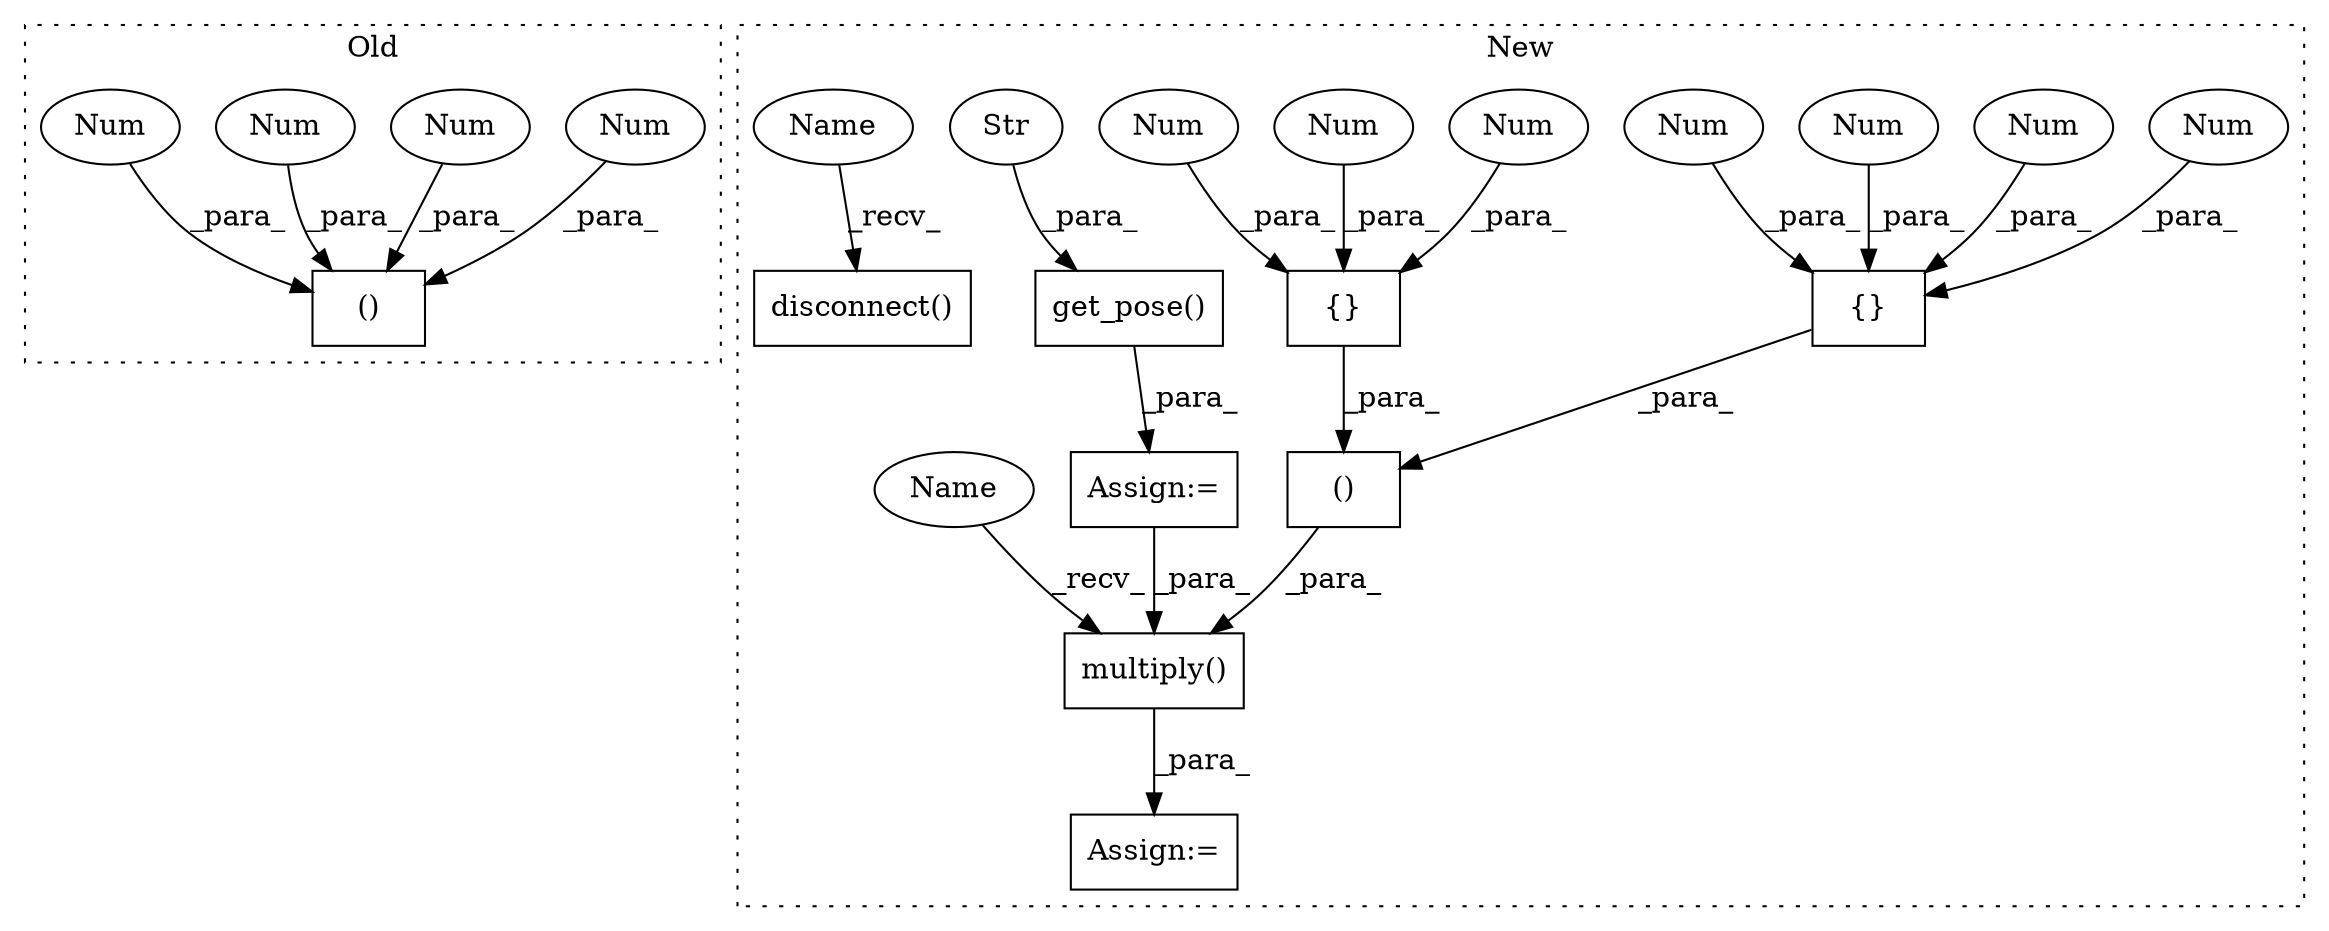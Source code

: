 digraph G {
subgraph cluster0 {
1 [label="()" a="54" s="885" l="9" shape="box"];
3 [label="Num" a="76" s="890" l="1" shape="ellipse"];
4 [label="Num" a="76" s="884" l="1" shape="ellipse"];
5 [label="Num" a="76" s="887" l="1" shape="ellipse"];
6 [label="Num" a="76" s="893" l="1" shape="ellipse"];
label = "Old";
style="dotted";
}
subgraph cluster1 {
2 [label="disconnect()" a="75" s="2213" l="15" shape="box"];
7 [label="multiply()" a="75" s="864,898" l="12,1" shape="box"];
8 [label="()" a="54" s="829" l="14" shape="box"];
9 [label="{}" a="59" s="831,842" l="1,0" shape="box"];
10 [label="Num" a="76" s="835" l="1" shape="ellipse"];
11 [label="{}" a="59" s="816,828" l="1,0" shape="box"];
12 [label="Num" a="76" s="823" l="5" shape="ellipse"];
13 [label="Num" a="76" s="817" l="1" shape="ellipse"];
14 [label="Num" a="76" s="832" l="1" shape="ellipse"];
15 [label="Num" a="76" s="838" l="1" shape="ellipse"];
16 [label="Num" a="76" s="841" l="1" shape="ellipse"];
17 [label="Num" a="76" s="820" l="1" shape="ellipse"];
18 [label="Assign:=" a="68" s="773" l="3" shape="box"];
19 [label="Assign:=" a="68" s="861" l="3" shape="box"];
20 [label="get_pose()" a="75" s="776,797" l="12,1" shape="box"];
21 [label="Str" a="66" s="788" l="9" shape="ellipse"];
22 [label="Name" a="87" s="864" l="2" shape="ellipse"];
23 [label="Name" a="87" s="2213" l="2" shape="ellipse"];
label = "New";
style="dotted";
}
3 -> 1 [label="_para_"];
4 -> 1 [label="_para_"];
5 -> 1 [label="_para_"];
6 -> 1 [label="_para_"];
7 -> 19 [label="_para_"];
8 -> 7 [label="_para_"];
9 -> 8 [label="_para_"];
10 -> 9 [label="_para_"];
11 -> 8 [label="_para_"];
12 -> 11 [label="_para_"];
13 -> 11 [label="_para_"];
14 -> 9 [label="_para_"];
15 -> 9 [label="_para_"];
16 -> 9 [label="_para_"];
17 -> 11 [label="_para_"];
18 -> 7 [label="_para_"];
20 -> 18 [label="_para_"];
21 -> 20 [label="_para_"];
22 -> 7 [label="_recv_"];
23 -> 2 [label="_recv_"];
}